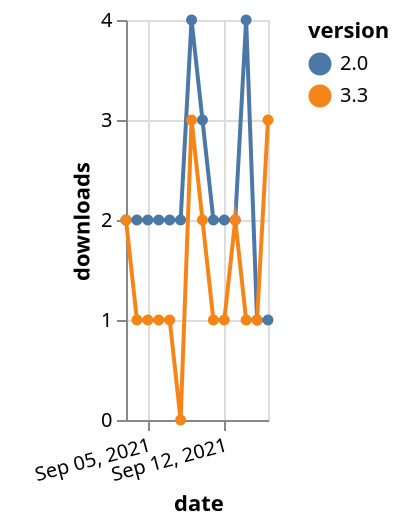 {"$schema": "https://vega.github.io/schema/vega-lite/v5.json", "description": "A simple bar chart with embedded data.", "data": {"values": [{"date": "2021-09-03", "total": 3139, "delta": 2, "version": "2.0"}, {"date": "2021-09-04", "total": 3141, "delta": 2, "version": "2.0"}, {"date": "2021-09-05", "total": 3143, "delta": 2, "version": "2.0"}, {"date": "2021-09-06", "total": 3145, "delta": 2, "version": "2.0"}, {"date": "2021-09-07", "total": 3147, "delta": 2, "version": "2.0"}, {"date": "2021-09-08", "total": 3149, "delta": 2, "version": "2.0"}, {"date": "2021-09-09", "total": 3153, "delta": 4, "version": "2.0"}, {"date": "2021-09-10", "total": 3156, "delta": 3, "version": "2.0"}, {"date": "2021-09-11", "total": 3158, "delta": 2, "version": "2.0"}, {"date": "2021-09-12", "total": 3160, "delta": 2, "version": "2.0"}, {"date": "2021-09-13", "total": 3162, "delta": 2, "version": "2.0"}, {"date": "2021-09-14", "total": 3166, "delta": 4, "version": "2.0"}, {"date": "2021-09-15", "total": 3167, "delta": 1, "version": "2.0"}, {"date": "2021-09-16", "total": 3168, "delta": 1, "version": "2.0"}, {"date": "2021-09-03", "total": 143, "delta": 2, "version": "3.3"}, {"date": "2021-09-04", "total": 144, "delta": 1, "version": "3.3"}, {"date": "2021-09-05", "total": 145, "delta": 1, "version": "3.3"}, {"date": "2021-09-06", "total": 146, "delta": 1, "version": "3.3"}, {"date": "2021-09-07", "total": 147, "delta": 1, "version": "3.3"}, {"date": "2021-09-08", "total": 147, "delta": 0, "version": "3.3"}, {"date": "2021-09-09", "total": 150, "delta": 3, "version": "3.3"}, {"date": "2021-09-10", "total": 152, "delta": 2, "version": "3.3"}, {"date": "2021-09-11", "total": 153, "delta": 1, "version": "3.3"}, {"date": "2021-09-12", "total": 154, "delta": 1, "version": "3.3"}, {"date": "2021-09-13", "total": 156, "delta": 2, "version": "3.3"}, {"date": "2021-09-14", "total": 157, "delta": 1, "version": "3.3"}, {"date": "2021-09-15", "total": 158, "delta": 1, "version": "3.3"}, {"date": "2021-09-16", "total": 161, "delta": 3, "version": "3.3"}]}, "width": "container", "mark": {"type": "line", "point": {"filled": true}}, "encoding": {"x": {"field": "date", "type": "temporal", "timeUnit": "yearmonthdate", "title": "date", "axis": {"labelAngle": -15}}, "y": {"field": "delta", "type": "quantitative", "title": "downloads"}, "color": {"field": "version", "type": "nominal"}, "tooltip": {"field": "delta"}}}